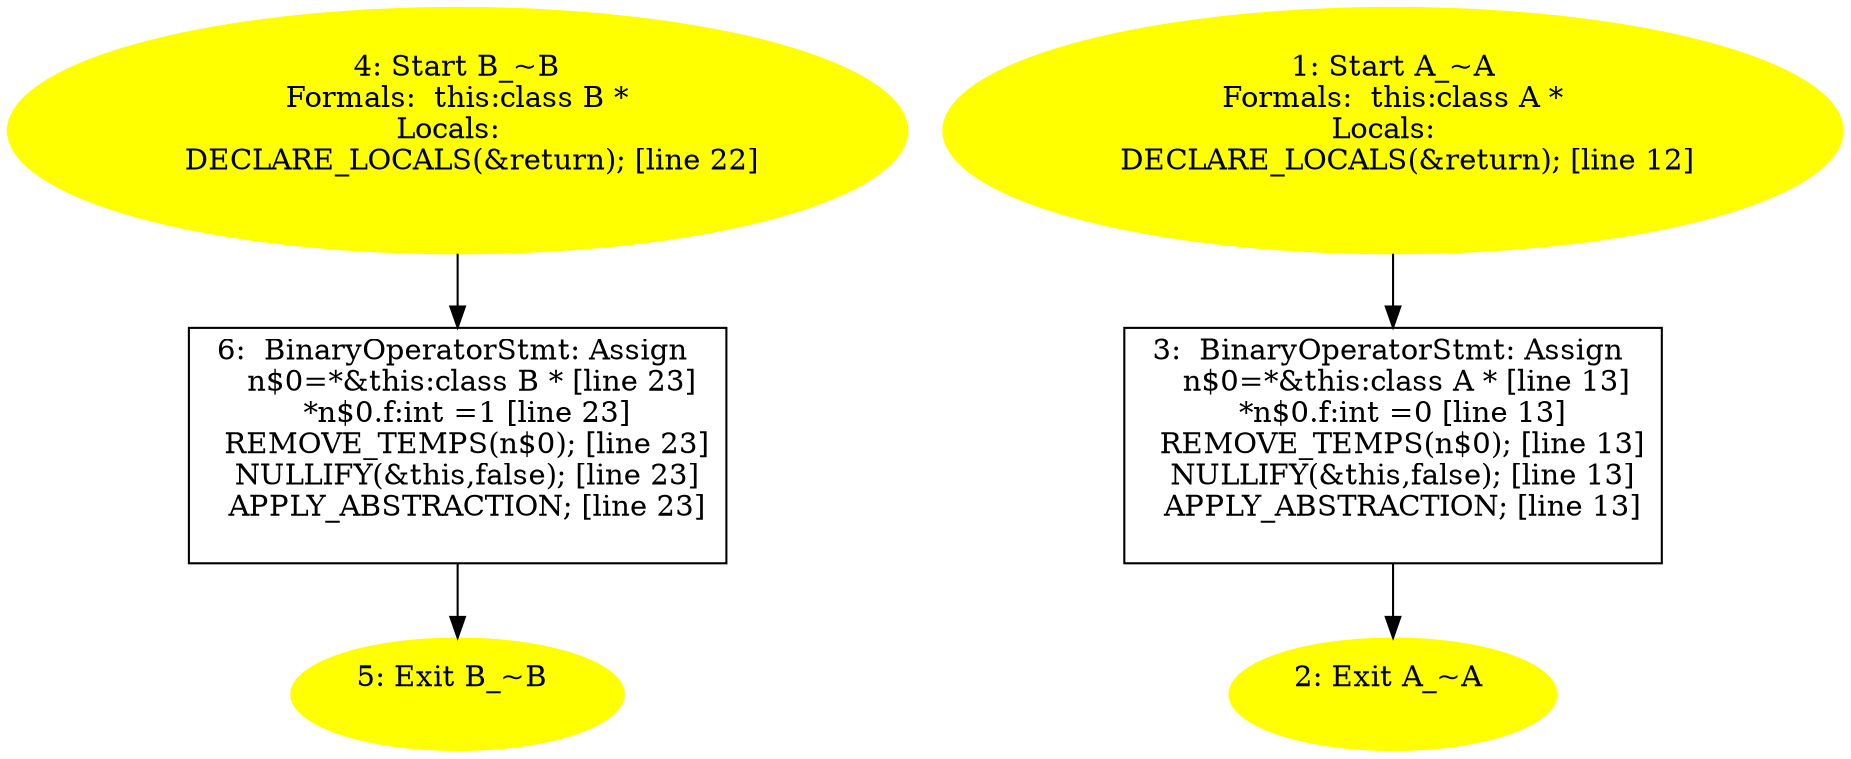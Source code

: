 digraph iCFG {
6 [label="6:  BinaryOperatorStmt: Assign \n   n$0=*&this:class B * [line 23]\n  *n$0.f:int =1 [line 23]\n  REMOVE_TEMPS(n$0); [line 23]\n  NULLIFY(&this,false); [line 23]\n  APPLY_ABSTRACTION; [line 23]\n " shape="box"]
	

	 6 -> 5 ;
5 [label="5: Exit B_~B \n  " color=yellow style=filled]
	

4 [label="4: Start B_~B\nFormals:  this:class B *\nLocals:  \n   DECLARE_LOCALS(&return); [line 22]\n " color=yellow style=filled]
	

	 4 -> 6 ;
3 [label="3:  BinaryOperatorStmt: Assign \n   n$0=*&this:class A * [line 13]\n  *n$0.f:int =0 [line 13]\n  REMOVE_TEMPS(n$0); [line 13]\n  NULLIFY(&this,false); [line 13]\n  APPLY_ABSTRACTION; [line 13]\n " shape="box"]
	

	 3 -> 2 ;
2 [label="2: Exit A_~A \n  " color=yellow style=filled]
	

1 [label="1: Start A_~A\nFormals:  this:class A *\nLocals:  \n   DECLARE_LOCALS(&return); [line 12]\n " color=yellow style=filled]
	

	 1 -> 3 ;
}
